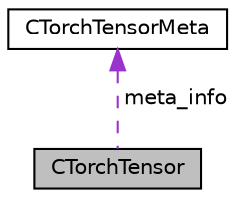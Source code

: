 digraph "CTorchTensor"
{
 // LATEX_PDF_SIZE
  edge [fontname="Helvetica",fontsize="10",labelfontname="Helvetica",labelfontsize="10"];
  node [fontname="Helvetica",fontsize="10",shape=record];
  Node1 [label="CTorchTensor",height=0.2,width=0.4,color="black", fillcolor="grey75", style="filled", fontcolor="black",tooltip=" "];
  Node2 -> Node1 [dir="back",color="darkorchid3",fontsize="10",style="dashed",label=" meta_info" ,fontname="Helvetica"];
  Node2 [label="CTorchTensorMeta",height=0.2,width=0.4,color="black", fillcolor="white", style="filled",URL="$structCTorchTensorMeta.html",tooltip=" "];
}
